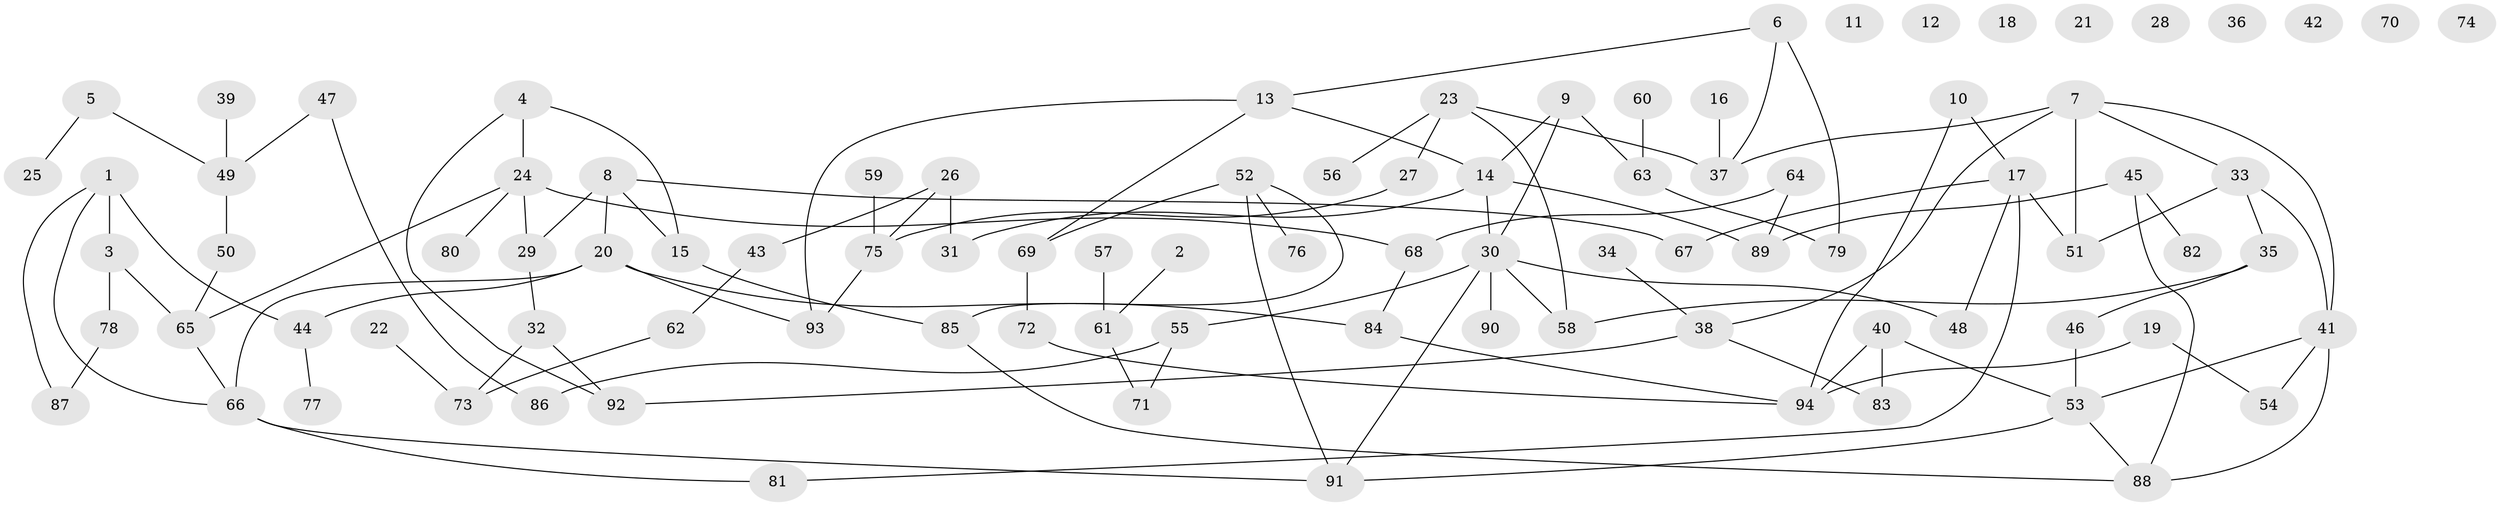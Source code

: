 // Generated by graph-tools (version 1.1) at 2025/12/03/09/25 04:12:56]
// undirected, 94 vertices, 119 edges
graph export_dot {
graph [start="1"]
  node [color=gray90,style=filled];
  1;
  2;
  3;
  4;
  5;
  6;
  7;
  8;
  9;
  10;
  11;
  12;
  13;
  14;
  15;
  16;
  17;
  18;
  19;
  20;
  21;
  22;
  23;
  24;
  25;
  26;
  27;
  28;
  29;
  30;
  31;
  32;
  33;
  34;
  35;
  36;
  37;
  38;
  39;
  40;
  41;
  42;
  43;
  44;
  45;
  46;
  47;
  48;
  49;
  50;
  51;
  52;
  53;
  54;
  55;
  56;
  57;
  58;
  59;
  60;
  61;
  62;
  63;
  64;
  65;
  66;
  67;
  68;
  69;
  70;
  71;
  72;
  73;
  74;
  75;
  76;
  77;
  78;
  79;
  80;
  81;
  82;
  83;
  84;
  85;
  86;
  87;
  88;
  89;
  90;
  91;
  92;
  93;
  94;
  1 -- 3;
  1 -- 44;
  1 -- 66;
  1 -- 87;
  2 -- 61;
  3 -- 65;
  3 -- 78;
  4 -- 15;
  4 -- 24;
  4 -- 92;
  5 -- 25;
  5 -- 49;
  6 -- 13;
  6 -- 37;
  6 -- 79;
  7 -- 33;
  7 -- 37;
  7 -- 38;
  7 -- 41;
  7 -- 51;
  8 -- 15;
  8 -- 20;
  8 -- 29;
  8 -- 67;
  9 -- 14;
  9 -- 30;
  9 -- 63;
  10 -- 17;
  10 -- 94;
  13 -- 14;
  13 -- 69;
  13 -- 93;
  14 -- 30;
  14 -- 31;
  14 -- 89;
  15 -- 85;
  16 -- 37;
  17 -- 48;
  17 -- 51;
  17 -- 67;
  17 -- 81;
  19 -- 54;
  19 -- 94;
  20 -- 44;
  20 -- 66;
  20 -- 84;
  20 -- 93;
  22 -- 73;
  23 -- 27;
  23 -- 37;
  23 -- 56;
  23 -- 58;
  24 -- 29;
  24 -- 65;
  24 -- 68;
  24 -- 80;
  26 -- 31;
  26 -- 43;
  26 -- 75;
  27 -- 75;
  29 -- 32;
  30 -- 48;
  30 -- 55;
  30 -- 58;
  30 -- 90;
  30 -- 91;
  32 -- 73;
  32 -- 92;
  33 -- 35;
  33 -- 41;
  33 -- 51;
  34 -- 38;
  35 -- 46;
  35 -- 58;
  38 -- 83;
  38 -- 92;
  39 -- 49;
  40 -- 53;
  40 -- 83;
  40 -- 94;
  41 -- 53;
  41 -- 54;
  41 -- 88;
  43 -- 62;
  44 -- 77;
  45 -- 82;
  45 -- 88;
  45 -- 89;
  46 -- 53;
  47 -- 49;
  47 -- 86;
  49 -- 50;
  50 -- 65;
  52 -- 69;
  52 -- 76;
  52 -- 85;
  52 -- 91;
  53 -- 88;
  53 -- 91;
  55 -- 71;
  55 -- 86;
  57 -- 61;
  59 -- 75;
  60 -- 63;
  61 -- 71;
  62 -- 73;
  63 -- 79;
  64 -- 68;
  64 -- 89;
  65 -- 66;
  66 -- 81;
  66 -- 91;
  68 -- 84;
  69 -- 72;
  72 -- 94;
  75 -- 93;
  78 -- 87;
  84 -- 94;
  85 -- 88;
}
